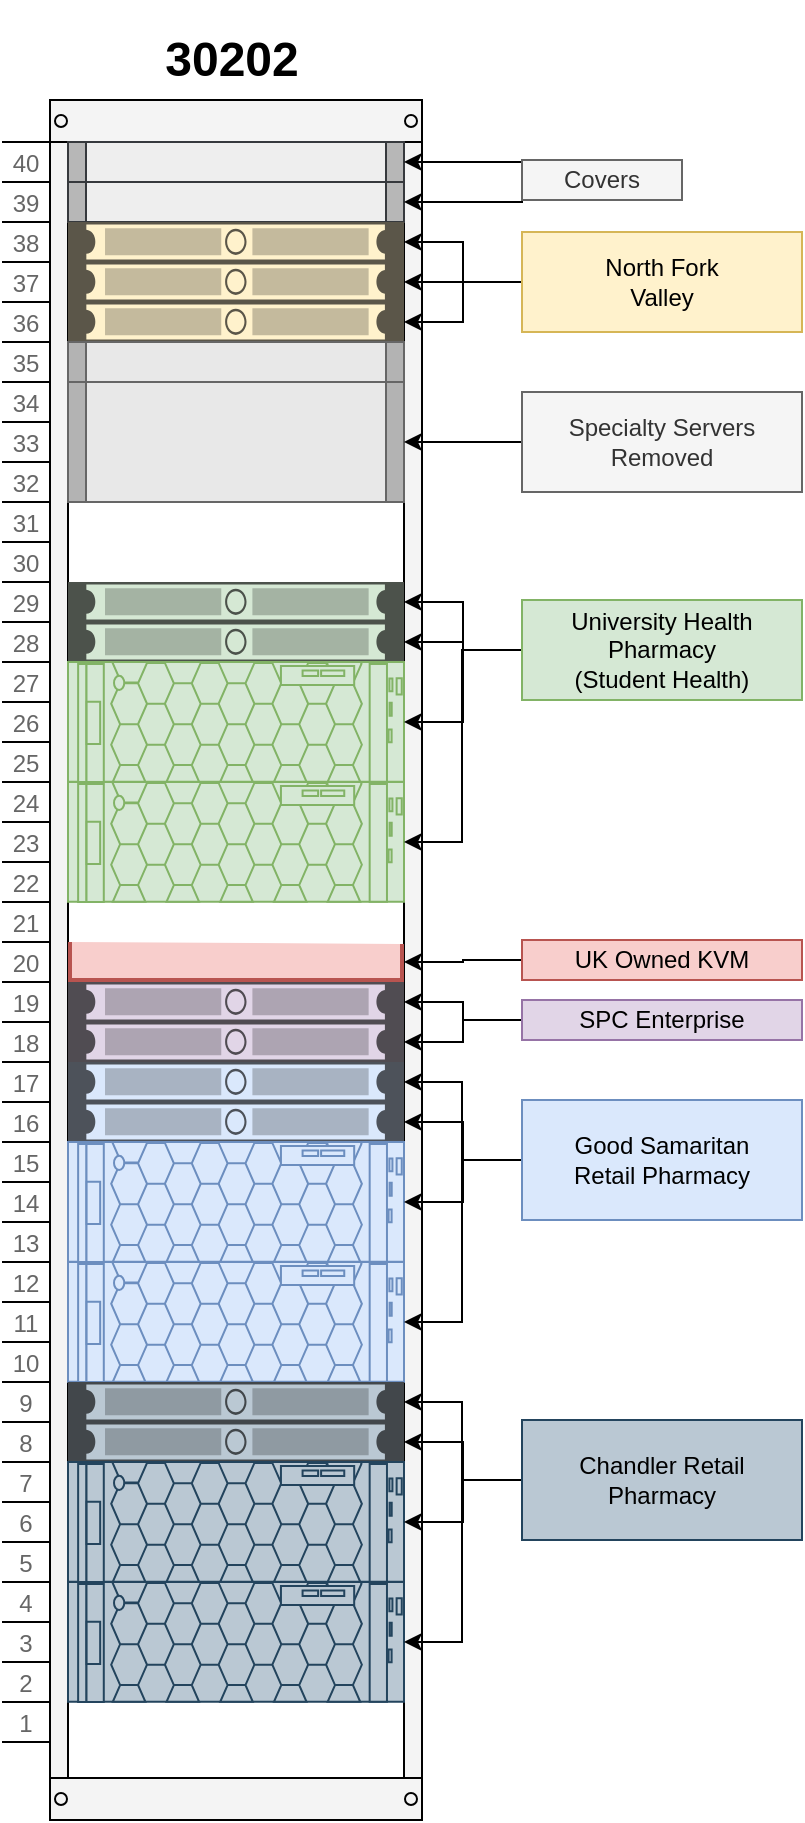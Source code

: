 <mxfile version="14.5.0" type="github" pages="3">
  <diagram id="QcT4WYxxXB78vr11Nmpd" name="Page-1">
    <mxGraphModel dx="460" dy="695" grid="1" gridSize="10" guides="1" tooltips="1" connect="1" arrows="1" fold="1" page="1" pageScale="1" pageWidth="850" pageHeight="1100" math="0" shadow="0">
      <root>
        <mxCell id="0" />
        <mxCell id="1" parent="0" />
        <mxCell id="riQT43mBiRyMyCIj4UrK-2" value="" style="html=1;verticalLabelPosition=bottom;labelBackgroundColor=#ffffff;verticalAlign=top;outlineConnect=0;shadow=0;dashed=0;shape=mxgraph.rackGeneral.container;fillColor2=#f4f4f4;container=1;collapsible=0;childLayout=rack;allowGaps=1;marginLeft=33;marginRight=9;marginTop=21;marginBottom=22;textColor=#666666;numDisp=ascend;" parent="1" vertex="1">
          <mxGeometry x="320" y="90" width="210" height="860" as="geometry" />
        </mxCell>
        <mxCell id="riQT43mBiRyMyCIj4UrK-3" value="" style="html=1;labelPosition=right;align=left;spacingLeft=15;shadow=0;dashed=0;outlineConnect=0;shape=mxgraph.rackGeneral.plate;fillColor=#eeeeee;strokeColor=#36393d;" parent="riQT43mBiRyMyCIj4UrK-2" vertex="1">
          <mxGeometry x="33" y="41" width="168" height="20" as="geometry" />
        </mxCell>
        <mxCell id="riQT43mBiRyMyCIj4UrK-27" value="" style="html=1;labelPosition=right;align=left;spacingLeft=15;shadow=0;dashed=0;outlineConnect=0;shape=mxgraph.rackGeneral.plate;fillColor=#eeeeee;strokeColor=#36393d;" parent="riQT43mBiRyMyCIj4UrK-2" vertex="1">
          <mxGeometry x="33" y="21" width="168" height="20" as="geometry" />
        </mxCell>
        <mxCell id="riQT43mBiRyMyCIj4UrK-4" value="" style="strokeColor=#d6b656;html=1;labelPosition=right;align=left;spacingLeft=15;shadow=0;dashed=0;outlineConnect=0;shape=mxgraph.rack.general.1u_rack_server;fillColor=#fff2cc;" parent="riQT43mBiRyMyCIj4UrK-2" vertex="1">
          <mxGeometry x="33" y="61" width="168" height="20" as="geometry" />
        </mxCell>
        <mxCell id="riQT43mBiRyMyCIj4UrK-5" value="" style="strokeColor=#d6b656;html=1;labelPosition=right;align=left;spacingLeft=15;shadow=0;dashed=0;outlineConnect=0;shape=mxgraph.rack.general.1u_rack_server;fillColor=#fff2cc;" parent="riQT43mBiRyMyCIj4UrK-2" vertex="1">
          <mxGeometry x="33" y="81" width="168" height="20" as="geometry" />
        </mxCell>
        <mxCell id="riQT43mBiRyMyCIj4UrK-6" value="" style="strokeColor=#d6b656;html=1;labelPosition=right;align=left;spacingLeft=15;shadow=0;dashed=0;outlineConnect=0;shape=mxgraph.rack.general.1u_rack_server;fillColor=#fff2cc;" parent="riQT43mBiRyMyCIj4UrK-2" vertex="1">
          <mxGeometry x="33" y="101" width="168" height="20" as="geometry" />
        </mxCell>
        <mxCell id="riQT43mBiRyMyCIj4UrK-7" value="" style="strokeColor=#666666;html=1;labelPosition=right;align=left;spacingLeft=15;shadow=0;dashed=0;outlineConnect=0;shape=mxgraph.rackGeneral.plate;fillColor=#e8e8e8;" parent="riQT43mBiRyMyCIj4UrK-2" vertex="1">
          <mxGeometry x="33" y="121" width="168" height="20" as="geometry" />
        </mxCell>
        <mxCell id="riQT43mBiRyMyCIj4UrK-8" value="" style="strokeColor=#666666;html=1;labelPosition=right;align=left;spacingLeft=15;shadow=0;dashed=0;outlineConnect=0;shape=mxgraph.rackGeneral.plate;fillColor=#e8e8e8;" parent="riQT43mBiRyMyCIj4UrK-2" vertex="1">
          <mxGeometry x="33" y="141" width="168" height="60" as="geometry" />
        </mxCell>
        <mxCell id="riQT43mBiRyMyCIj4UrK-10" value="" style="strokeColor=#82b366;html=1;labelPosition=right;align=left;spacingLeft=15;shadow=0;dashed=0;outlineConnect=0;shape=mxgraph.rack.general.1u_rack_server;fillColor=#d5e8d4;" parent="riQT43mBiRyMyCIj4UrK-2" vertex="1">
          <mxGeometry x="33" y="241" width="168" height="20" as="geometry" />
        </mxCell>
        <mxCell id="riQT43mBiRyMyCIj4UrK-9" value="" style="strokeColor=#82b366;html=1;labelPosition=right;align=left;spacingLeft=15;shadow=0;dashed=0;outlineConnect=0;shape=mxgraph.rack.general.1u_rack_server;fillColor=#d5e8d4;" parent="riQT43mBiRyMyCIj4UrK-2" vertex="1">
          <mxGeometry x="33" y="261" width="168" height="20" as="geometry" />
        </mxCell>
        <mxCell id="riQT43mBiRyMyCIj4UrK-15" value="" style="strokeColor=#82b366;html=1;labelPosition=right;align=left;spacingLeft=15;shadow=0;dashed=0;outlineConnect=0;shape=mxgraph.rack.dell.poweredge_r940;fillColor=#d5e8d4;" parent="riQT43mBiRyMyCIj4UrK-2" vertex="1">
          <mxGeometry x="33" y="281" width="168" height="60" as="geometry" />
        </mxCell>
        <mxCell id="riQT43mBiRyMyCIj4UrK-16" value="" style="strokeColor=#82b366;html=1;labelPosition=right;align=left;spacingLeft=15;shadow=0;dashed=0;outlineConnect=0;shape=mxgraph.rack.dell.poweredge_r940;fillColor=#d5e8d4;" parent="riQT43mBiRyMyCIj4UrK-2" vertex="1">
          <mxGeometry x="33" y="341" width="168" height="60" as="geometry" />
        </mxCell>
        <mxCell id="riQT43mBiRyMyCIj4UrK-13" value="" style="strokeColor=#b85450;html=1;labelPosition=right;align=left;spacingLeft=15;shadow=0;dashed=0;outlineConnect=0;shape=mxgraph.rackGeneral.shelf;container=1;collapsible=0;fillColor=#f8cecc;" parent="riQT43mBiRyMyCIj4UrK-2" vertex="1">
          <mxGeometry x="33" y="421" width="168" height="20" as="geometry" />
        </mxCell>
        <mxCell id="riQT43mBiRyMyCIj4UrK-19" value="" style="strokeColor=#9673a6;html=1;labelPosition=right;align=left;spacingLeft=15;shadow=0;dashed=0;outlineConnect=0;shape=mxgraph.rack.general.1u_rack_server;fillColor=#e1d5e7;" parent="riQT43mBiRyMyCIj4UrK-2" vertex="1">
          <mxGeometry x="33" y="441" width="168" height="20" as="geometry" />
        </mxCell>
        <mxCell id="riQT43mBiRyMyCIj4UrK-17" value="" style="strokeColor=#9673a6;html=1;labelPosition=right;align=left;spacingLeft=15;shadow=0;dashed=0;outlineConnect=0;shape=mxgraph.rack.general.1u_rack_server;fillColor=#e1d5e7;" parent="riQT43mBiRyMyCIj4UrK-2" vertex="1">
          <mxGeometry x="33" y="461" width="168" height="20" as="geometry" />
        </mxCell>
        <mxCell id="riQT43mBiRyMyCIj4UrK-18" value="" style="strokeColor=#6c8ebf;html=1;labelPosition=right;align=left;spacingLeft=15;shadow=0;dashed=0;outlineConnect=0;shape=mxgraph.rack.general.1u_rack_server;fillColor=#dae8fc;" parent="riQT43mBiRyMyCIj4UrK-2" vertex="1">
          <mxGeometry x="33" y="481" width="168" height="20" as="geometry" />
        </mxCell>
        <mxCell id="riQT43mBiRyMyCIj4UrK-20" value="" style="strokeColor=#6c8ebf;html=1;labelPosition=right;align=left;spacingLeft=15;shadow=0;dashed=0;outlineConnect=0;shape=mxgraph.rack.general.1u_rack_server;fillColor=#dae8fc;" parent="riQT43mBiRyMyCIj4UrK-2" vertex="1">
          <mxGeometry x="33" y="501" width="168" height="20" as="geometry" />
        </mxCell>
        <mxCell id="riQT43mBiRyMyCIj4UrK-22" value="" style="strokeColor=#6c8ebf;html=1;labelPosition=right;align=left;spacingLeft=15;shadow=0;dashed=0;outlineConnect=0;shape=mxgraph.rack.dell.poweredge_r940;fillColor=#dae8fc;" parent="riQT43mBiRyMyCIj4UrK-2" vertex="1">
          <mxGeometry x="33" y="521" width="168" height="60" as="geometry" />
        </mxCell>
        <mxCell id="riQT43mBiRyMyCIj4UrK-21" value="" style="strokeColor=#6c8ebf;html=1;labelPosition=right;align=left;spacingLeft=15;shadow=0;dashed=0;outlineConnect=0;shape=mxgraph.rack.dell.poweredge_r940;fillColor=#dae8fc;" parent="riQT43mBiRyMyCIj4UrK-2" vertex="1">
          <mxGeometry x="33" y="581" width="168" height="60" as="geometry" />
        </mxCell>
        <mxCell id="riQT43mBiRyMyCIj4UrK-23" value="" style="strokeColor=#23445d;html=1;labelPosition=right;align=left;spacingLeft=15;shadow=0;dashed=0;outlineConnect=0;shape=mxgraph.rack.general.1u_rack_server;fillColor=#bac8d3;" parent="riQT43mBiRyMyCIj4UrK-2" vertex="1">
          <mxGeometry x="33" y="641" width="168" height="20" as="geometry" />
        </mxCell>
        <mxCell id="riQT43mBiRyMyCIj4UrK-24" value="" style="strokeColor=#23445d;html=1;labelPosition=right;align=left;spacingLeft=15;shadow=0;dashed=0;outlineConnect=0;shape=mxgraph.rack.general.1u_rack_server;fillColor=#bac8d3;" parent="riQT43mBiRyMyCIj4UrK-2" vertex="1">
          <mxGeometry x="33" y="661" width="168" height="20" as="geometry" />
        </mxCell>
        <mxCell id="riQT43mBiRyMyCIj4UrK-25" value="" style="strokeColor=#23445d;html=1;labelPosition=right;align=left;spacingLeft=15;shadow=0;dashed=0;outlineConnect=0;shape=mxgraph.rack.dell.poweredge_r940;fillColor=#bac8d3;" parent="riQT43mBiRyMyCIj4UrK-2" vertex="1">
          <mxGeometry x="33" y="681" width="168" height="60" as="geometry" />
        </mxCell>
        <mxCell id="riQT43mBiRyMyCIj4UrK-26" value="" style="strokeColor=#23445d;html=1;labelPosition=right;align=left;spacingLeft=15;shadow=0;dashed=0;outlineConnect=0;shape=mxgraph.rack.dell.poweredge_r940;fillColor=#bac8d3;" parent="riQT43mBiRyMyCIj4UrK-2" vertex="1">
          <mxGeometry x="33" y="741" width="168" height="60" as="geometry" />
        </mxCell>
        <mxCell id="riQT43mBiRyMyCIj4UrK-28" value="&lt;h1&gt;30202&lt;/h1&gt;&lt;p&gt;&lt;br&gt;&lt;/p&gt;" style="text;html=1;strokeColor=none;fillColor=none;spacing=5;spacingTop=-20;whiteSpace=wrap;overflow=hidden;rounded=0;align=center;" parent="1" vertex="1">
          <mxGeometry x="340" y="50" width="190" height="40" as="geometry" />
        </mxCell>
        <mxCell id="riQT43mBiRyMyCIj4UrK-33" style="edgeStyle=orthogonalEdgeStyle;rounded=0;orthogonalLoop=1;jettySize=auto;html=1;exitX=0;exitY=1;exitDx=0;exitDy=0;" parent="1" source="riQT43mBiRyMyCIj4UrK-29" target="riQT43mBiRyMyCIj4UrK-3" edge="1">
          <mxGeometry relative="1" as="geometry">
            <Array as="points">
              <mxPoint x="580" y="141" />
            </Array>
          </mxGeometry>
        </mxCell>
        <mxCell id="riQT43mBiRyMyCIj4UrK-35" style="edgeStyle=orthogonalEdgeStyle;rounded=0;orthogonalLoop=1;jettySize=auto;html=1;exitX=0;exitY=0;exitDx=0;exitDy=0;" parent="1" source="riQT43mBiRyMyCIj4UrK-29" target="riQT43mBiRyMyCIj4UrK-27" edge="1">
          <mxGeometry relative="1" as="geometry">
            <Array as="points">
              <mxPoint x="580" y="121" />
            </Array>
          </mxGeometry>
        </mxCell>
        <mxCell id="riQT43mBiRyMyCIj4UrK-29" value="Covers&lt;br&gt;" style="text;html=1;strokeColor=#666666;fillColor=#f5f5f5;align=center;verticalAlign=middle;whiteSpace=wrap;rounded=0;fontColor=#333333;" parent="1" vertex="1">
          <mxGeometry x="580" y="120" width="80" height="20" as="geometry" />
        </mxCell>
        <mxCell id="riQT43mBiRyMyCIj4UrK-34" style="edgeStyle=orthogonalEdgeStyle;rounded=0;orthogonalLoop=1;jettySize=auto;html=1;" parent="1" source="riQT43mBiRyMyCIj4UrK-30" target="riQT43mBiRyMyCIj4UrK-5" edge="1">
          <mxGeometry relative="1" as="geometry" />
        </mxCell>
        <mxCell id="riQT43mBiRyMyCIj4UrK-48" style="edgeStyle=orthogonalEdgeStyle;rounded=0;orthogonalLoop=1;jettySize=auto;html=1;" parent="1" source="riQT43mBiRyMyCIj4UrK-30" target="riQT43mBiRyMyCIj4UrK-4" edge="1">
          <mxGeometry relative="1" as="geometry" />
        </mxCell>
        <mxCell id="riQT43mBiRyMyCIj4UrK-49" style="edgeStyle=orthogonalEdgeStyle;rounded=0;orthogonalLoop=1;jettySize=auto;html=1;" parent="1" source="riQT43mBiRyMyCIj4UrK-30" target="riQT43mBiRyMyCIj4UrK-6" edge="1">
          <mxGeometry relative="1" as="geometry" />
        </mxCell>
        <mxCell id="riQT43mBiRyMyCIj4UrK-30" value="North Fork&lt;br&gt;Valley" style="text;html=1;strokeColor=#d6b656;fillColor=#fff2cc;align=center;verticalAlign=middle;whiteSpace=wrap;rounded=0;" parent="1" vertex="1">
          <mxGeometry x="580" y="156" width="140" height="50" as="geometry" />
        </mxCell>
        <mxCell id="riQT43mBiRyMyCIj4UrK-50" style="edgeStyle=orthogonalEdgeStyle;rounded=0;orthogonalLoop=1;jettySize=auto;html=1;" parent="1" source="riQT43mBiRyMyCIj4UrK-39" target="riQT43mBiRyMyCIj4UrK-8" edge="1">
          <mxGeometry relative="1" as="geometry" />
        </mxCell>
        <mxCell id="riQT43mBiRyMyCIj4UrK-39" value="Specialty Servers&lt;br&gt;Removed" style="text;html=1;strokeColor=#666666;fillColor=#f5f5f5;align=center;verticalAlign=middle;whiteSpace=wrap;rounded=0;fontColor=#333333;" parent="1" vertex="1">
          <mxGeometry x="580" y="236" width="140" height="50" as="geometry" />
        </mxCell>
        <mxCell id="riQT43mBiRyMyCIj4UrK-51" style="edgeStyle=orthogonalEdgeStyle;rounded=0;orthogonalLoop=1;jettySize=auto;html=1;" parent="1" source="riQT43mBiRyMyCIj4UrK-40" target="riQT43mBiRyMyCIj4UrK-9" edge="1">
          <mxGeometry relative="1" as="geometry" />
        </mxCell>
        <mxCell id="riQT43mBiRyMyCIj4UrK-52" style="edgeStyle=orthogonalEdgeStyle;rounded=0;orthogonalLoop=1;jettySize=auto;html=1;" parent="1" source="riQT43mBiRyMyCIj4UrK-40" target="riQT43mBiRyMyCIj4UrK-10" edge="1">
          <mxGeometry relative="1" as="geometry" />
        </mxCell>
        <mxCell id="riQT43mBiRyMyCIj4UrK-53" style="edgeStyle=orthogonalEdgeStyle;rounded=0;orthogonalLoop=1;jettySize=auto;html=1;" parent="1" source="riQT43mBiRyMyCIj4UrK-40" target="riQT43mBiRyMyCIj4UrK-15" edge="1">
          <mxGeometry relative="1" as="geometry" />
        </mxCell>
        <mxCell id="riQT43mBiRyMyCIj4UrK-55" style="edgeStyle=orthogonalEdgeStyle;rounded=0;orthogonalLoop=1;jettySize=auto;html=1;" parent="1" source="riQT43mBiRyMyCIj4UrK-40" target="riQT43mBiRyMyCIj4UrK-16" edge="1">
          <mxGeometry relative="1" as="geometry">
            <Array as="points">
              <mxPoint x="550" y="365" />
              <mxPoint x="550" y="461" />
            </Array>
          </mxGeometry>
        </mxCell>
        <mxCell id="riQT43mBiRyMyCIj4UrK-40" value="University Health &lt;br&gt;Pharmacy&lt;br&gt;(Student Health)" style="text;html=1;strokeColor=#82b366;fillColor=#d5e8d4;align=center;verticalAlign=middle;whiteSpace=wrap;rounded=0;" parent="1" vertex="1">
          <mxGeometry x="580" y="340" width="140" height="50" as="geometry" />
        </mxCell>
        <mxCell id="riQT43mBiRyMyCIj4UrK-45" style="edgeStyle=orthogonalEdgeStyle;rounded=0;orthogonalLoop=1;jettySize=auto;html=1;" parent="1" source="riQT43mBiRyMyCIj4UrK-41" target="riQT43mBiRyMyCIj4UrK-13" edge="1">
          <mxGeometry relative="1" as="geometry" />
        </mxCell>
        <mxCell id="riQT43mBiRyMyCIj4UrK-41" value="UK Owned KVM" style="text;html=1;strokeColor=#b85450;fillColor=#f8cecc;align=center;verticalAlign=middle;whiteSpace=wrap;rounded=0;" parent="1" vertex="1">
          <mxGeometry x="580" y="510" width="140" height="20" as="geometry" />
        </mxCell>
        <mxCell id="riQT43mBiRyMyCIj4UrK-46" style="edgeStyle=orthogonalEdgeStyle;rounded=0;orthogonalLoop=1;jettySize=auto;html=1;" parent="1" source="riQT43mBiRyMyCIj4UrK-42" target="riQT43mBiRyMyCIj4UrK-19" edge="1">
          <mxGeometry relative="1" as="geometry" />
        </mxCell>
        <mxCell id="riQT43mBiRyMyCIj4UrK-47" style="edgeStyle=orthogonalEdgeStyle;rounded=0;orthogonalLoop=1;jettySize=auto;html=1;" parent="1" source="riQT43mBiRyMyCIj4UrK-42" target="riQT43mBiRyMyCIj4UrK-17" edge="1">
          <mxGeometry relative="1" as="geometry" />
        </mxCell>
        <mxCell id="riQT43mBiRyMyCIj4UrK-42" value="SPC Enterprise" style="text;html=1;strokeColor=#9673a6;fillColor=#e1d5e7;align=center;verticalAlign=middle;whiteSpace=wrap;rounded=0;" parent="1" vertex="1">
          <mxGeometry x="580" y="540" width="140" height="20" as="geometry" />
        </mxCell>
        <mxCell id="riQT43mBiRyMyCIj4UrK-56" style="edgeStyle=orthogonalEdgeStyle;rounded=0;orthogonalLoop=1;jettySize=auto;html=1;" parent="1" source="riQT43mBiRyMyCIj4UrK-43" target="riQT43mBiRyMyCIj4UrK-22" edge="1">
          <mxGeometry relative="1" as="geometry" />
        </mxCell>
        <mxCell id="riQT43mBiRyMyCIj4UrK-57" style="edgeStyle=orthogonalEdgeStyle;rounded=0;orthogonalLoop=1;jettySize=auto;html=1;" parent="1" source="riQT43mBiRyMyCIj4UrK-43" target="riQT43mBiRyMyCIj4UrK-20" edge="1">
          <mxGeometry relative="1" as="geometry" />
        </mxCell>
        <mxCell id="riQT43mBiRyMyCIj4UrK-58" style="edgeStyle=orthogonalEdgeStyle;rounded=0;orthogonalLoop=1;jettySize=auto;html=1;" parent="1" source="riQT43mBiRyMyCIj4UrK-43" target="riQT43mBiRyMyCIj4UrK-18" edge="1">
          <mxGeometry relative="1" as="geometry">
            <Array as="points">
              <mxPoint x="550" y="620" />
              <mxPoint x="550" y="581" />
            </Array>
          </mxGeometry>
        </mxCell>
        <mxCell id="riQT43mBiRyMyCIj4UrK-61" style="edgeStyle=orthogonalEdgeStyle;rounded=0;orthogonalLoop=1;jettySize=auto;html=1;" parent="1" source="riQT43mBiRyMyCIj4UrK-43" target="riQT43mBiRyMyCIj4UrK-21" edge="1">
          <mxGeometry relative="1" as="geometry">
            <Array as="points">
              <mxPoint x="550" y="620" />
              <mxPoint x="550" y="701" />
            </Array>
          </mxGeometry>
        </mxCell>
        <mxCell id="riQT43mBiRyMyCIj4UrK-43" value="Good Samaritan&lt;br&gt;Retail Pharmacy" style="text;html=1;strokeColor=#6c8ebf;fillColor=#dae8fc;align=center;verticalAlign=middle;whiteSpace=wrap;rounded=0;" parent="1" vertex="1">
          <mxGeometry x="580" y="590" width="140" height="60" as="geometry" />
        </mxCell>
        <mxCell id="riQT43mBiRyMyCIj4UrK-62" style="edgeStyle=orthogonalEdgeStyle;rounded=0;orthogonalLoop=1;jettySize=auto;html=1;" parent="1" source="riQT43mBiRyMyCIj4UrK-44" target="riQT43mBiRyMyCIj4UrK-25" edge="1">
          <mxGeometry relative="1" as="geometry" />
        </mxCell>
        <mxCell id="riQT43mBiRyMyCIj4UrK-63" style="edgeStyle=orthogonalEdgeStyle;rounded=0;orthogonalLoop=1;jettySize=auto;html=1;" parent="1" source="riQT43mBiRyMyCIj4UrK-44" target="riQT43mBiRyMyCIj4UrK-24" edge="1">
          <mxGeometry relative="1" as="geometry" />
        </mxCell>
        <mxCell id="riQT43mBiRyMyCIj4UrK-64" style="edgeStyle=orthogonalEdgeStyle;rounded=0;orthogonalLoop=1;jettySize=auto;html=1;" parent="1" source="riQT43mBiRyMyCIj4UrK-44" target="riQT43mBiRyMyCIj4UrK-23" edge="1">
          <mxGeometry relative="1" as="geometry">
            <Array as="points">
              <mxPoint x="550" y="780" />
              <mxPoint x="550" y="741" />
            </Array>
          </mxGeometry>
        </mxCell>
        <mxCell id="riQT43mBiRyMyCIj4UrK-66" style="edgeStyle=orthogonalEdgeStyle;rounded=0;orthogonalLoop=1;jettySize=auto;html=1;" parent="1" source="riQT43mBiRyMyCIj4UrK-44" target="riQT43mBiRyMyCIj4UrK-26" edge="1">
          <mxGeometry relative="1" as="geometry">
            <Array as="points">
              <mxPoint x="550" y="780" />
              <mxPoint x="550" y="861" />
            </Array>
          </mxGeometry>
        </mxCell>
        <mxCell id="riQT43mBiRyMyCIj4UrK-44" value="Chandler Retail Pharmacy" style="text;html=1;strokeColor=#23445d;fillColor=#bac8d3;align=center;verticalAlign=middle;whiteSpace=wrap;rounded=0;" parent="1" vertex="1">
          <mxGeometry x="580" y="750" width="140" height="60" as="geometry" />
        </mxCell>
      </root>
    </mxGraphModel>
  </diagram>
  <diagram id="xYkLo5KB-uvO5oBvIuHY" name="Page-2">
    <mxGraphModel dx="460" dy="695" grid="1" gridSize="10" guides="1" tooltips="1" connect="1" arrows="1" fold="1" page="1" pageScale="1" pageWidth="850" pageHeight="1100" math="0" shadow="0">
      <root>
        <mxCell id="zFgZ9hsOf5gYY-8B4Prh-0" />
        <mxCell id="zFgZ9hsOf5gYY-8B4Prh-1" parent="zFgZ9hsOf5gYY-8B4Prh-0" />
        <mxCell id="zFgZ9hsOf5gYY-8B4Prh-2" value="" style="strokeColor=#666666;html=1;verticalLabelPosition=bottom;labelBackgroundColor=#ffffff;verticalAlign=top;outlineConnect=0;shadow=0;dashed=0;shape=mxgraph.rackGeneral.container;fillColor2=#f4f4f4;container=1;collapsible=0;childLayout=rack;allowGaps=1;marginLeft=33;marginRight=9;marginTop=21;marginBottom=22;textColor=#666666;numDisp=ascend;" parent="zFgZ9hsOf5gYY-8B4Prh-1" vertex="1">
          <mxGeometry x="320" y="100" width="210" height="670" as="geometry" />
        </mxCell>
        <mxCell id="zFgZ9hsOf5gYY-8B4Prh-22" value="" style="strokeColor=#666666;html=1;labelPosition=right;align=left;spacingLeft=15;shadow=0;dashed=0;outlineConnect=0;shape=mxgraph.rackGeneral.plate;fillColor=#e8e8e8;" parent="zFgZ9hsOf5gYY-8B4Prh-2" vertex="1">
          <mxGeometry x="33" y="21" width="168" height="60" as="geometry" />
        </mxCell>
        <mxCell id="zFgZ9hsOf5gYY-8B4Prh-21" value="" style="strokeColor=#666666;html=1;labelPosition=right;align=left;spacingLeft=15;shadow=0;dashed=0;outlineConnect=0;shape=mxgraph.rackGeneral.plate;fillColor=#e8e8e8;" parent="zFgZ9hsOf5gYY-8B4Prh-2" vertex="1">
          <mxGeometry x="33" y="81" width="168" height="20" as="geometry" />
        </mxCell>
        <mxCell id="zFgZ9hsOf5gYY-8B4Prh-23" value="" style="strokeColor=#666666;html=1;labelPosition=right;align=left;spacingLeft=15;shadow=0;dashed=0;outlineConnect=0;shape=mxgraph.rackGeneral.plate;fillColor=#e8e8e8;" parent="zFgZ9hsOf5gYY-8B4Prh-2" vertex="1">
          <mxGeometry x="33" y="101" width="168" height="20" as="geometry" />
        </mxCell>
        <mxCell id="zFgZ9hsOf5gYY-8B4Prh-20" value="" style="strokeColor=#6c8ebf;html=1;labelPosition=right;align=left;spacingLeft=15;shadow=0;dashed=0;outlineConnect=0;shape=mxgraph.rack.general.1u_rack_server;fillColor=#dae8fc;" parent="zFgZ9hsOf5gYY-8B4Prh-2" vertex="1">
          <mxGeometry x="33" y="141" width="168" height="20" as="geometry" />
        </mxCell>
        <mxCell id="zFgZ9hsOf5gYY-8B4Prh-19" value="" style="strokeColor=#6c8ebf;html=1;labelPosition=right;align=left;spacingLeft=15;shadow=0;dashed=0;outlineConnect=0;shape=mxgraph.rack.general.1u_rack_server;fillColor=#dae8fc;" parent="zFgZ9hsOf5gYY-8B4Prh-2" vertex="1">
          <mxGeometry x="33" y="161" width="168" height="20" as="geometry" />
        </mxCell>
        <mxCell id="zFgZ9hsOf5gYY-8B4Prh-18" value="" style="strokeColor=#6c8ebf;html=1;labelPosition=right;align=left;spacingLeft=15;shadow=0;dashed=0;outlineConnect=0;shape=mxgraph.rack.general.1u_rack_server;fillColor=#dae8fc;" parent="zFgZ9hsOf5gYY-8B4Prh-2" vertex="1">
          <mxGeometry x="33" y="181" width="168" height="20" as="geometry" />
        </mxCell>
        <mxCell id="zFgZ9hsOf5gYY-8B4Prh-17" value="" style="strokeColor=#666666;html=1;labelPosition=right;align=left;spacingLeft=15;shadow=0;dashed=0;outlineConnect=0;shape=mxgraph.rackGeneral.plate;fillColor=#e8e8e8;" parent="zFgZ9hsOf5gYY-8B4Prh-2" vertex="1">
          <mxGeometry x="33" y="201" width="168" height="20" as="geometry" />
        </mxCell>
        <mxCell id="zFgZ9hsOf5gYY-8B4Prh-16" value="" style="strokeColor=#b85450;html=1;labelPosition=right;align=left;spacingLeft=15;shadow=0;dashed=0;outlineConnect=0;shape=mxgraph.rackGeneral.shelf;container=1;collapsible=0;fillColor=#f8cecc;" parent="zFgZ9hsOf5gYY-8B4Prh-2" vertex="1">
          <mxGeometry x="33" y="221" width="168" height="20" as="geometry" />
        </mxCell>
        <mxCell id="zFgZ9hsOf5gYY-8B4Prh-14" value="" style="strokeColor=#666666;html=1;labelPosition=right;align=left;spacingLeft=15;shadow=0;dashed=0;outlineConnect=0;shape=mxgraph.rack.dell.poweredge_c4140;" parent="zFgZ9hsOf5gYY-8B4Prh-2" vertex="1">
          <mxGeometry x="33" y="241" width="168" height="20" as="geometry" />
        </mxCell>
        <mxCell id="zFgZ9hsOf5gYY-8B4Prh-15" value="" style="strokeColor=#666666;html=1;labelPosition=right;align=left;spacingLeft=15;shadow=0;dashed=0;outlineConnect=0;shape=mxgraph.rack.dell.poweredge_c4140;" parent="zFgZ9hsOf5gYY-8B4Prh-2" vertex="1">
          <mxGeometry x="33" y="261" width="168" height="20" as="geometry" />
        </mxCell>
        <mxCell id="zFgZ9hsOf5gYY-8B4Prh-12" value="" style="strokeColor=#d6b656;html=1;labelPosition=right;align=left;spacingLeft=15;shadow=0;dashed=0;outlineConnect=0;shape=mxgraph.rack.general.1u_rack_server;fillColor=#fff2cc;" parent="zFgZ9hsOf5gYY-8B4Prh-2" vertex="1">
          <mxGeometry x="33" y="281" width="168" height="20" as="geometry" />
        </mxCell>
        <mxCell id="zFgZ9hsOf5gYY-8B4Prh-13" value="" style="strokeColor=#d6b656;html=1;labelPosition=right;align=left;spacingLeft=15;shadow=0;dashed=0;outlineConnect=0;shape=mxgraph.rack.general.1u_rack_server;fillColor=#fff2cc;" parent="zFgZ9hsOf5gYY-8B4Prh-2" vertex="1">
          <mxGeometry x="33" y="301" width="168" height="20" as="geometry" />
        </mxCell>
        <mxCell id="zFgZ9hsOf5gYY-8B4Prh-11" value="" style="strokeColor=#666666;html=1;labelPosition=right;align=left;spacingLeft=15;shadow=0;dashed=0;outlineConnect=0;shape=mxgraph.rack.dell.poweredge_c4140;" parent="zFgZ9hsOf5gYY-8B4Prh-2" vertex="1">
          <mxGeometry x="33" y="321" width="168" height="20" as="geometry" />
        </mxCell>
        <mxCell id="zFgZ9hsOf5gYY-8B4Prh-10" value="" style="strokeColor=#9673a6;html=1;labelPosition=right;align=left;spacingLeft=15;shadow=0;dashed=0;outlineConnect=0;shape=mxgraph.rack.general.1u_rack_server;fillColor=#e1d5e7;" parent="zFgZ9hsOf5gYY-8B4Prh-2" vertex="1">
          <mxGeometry x="33" y="341" width="168" height="20" as="geometry" />
        </mxCell>
        <mxCell id="zFgZ9hsOf5gYY-8B4Prh-9" value="" style="strokeColor=#9673a6;html=1;labelPosition=right;align=left;spacingLeft=15;shadow=0;dashed=0;outlineConnect=0;shape=mxgraph.rack.general.1u_rack_server;fillColor=#e1d5e7;" parent="zFgZ9hsOf5gYY-8B4Prh-2" vertex="1">
          <mxGeometry x="33" y="361" width="168" height="20" as="geometry" />
        </mxCell>
        <mxCell id="zFgZ9hsOf5gYY-8B4Prh-8" value="" style="strokeColor=#9673a6;html=1;labelPosition=right;align=left;spacingLeft=15;shadow=0;dashed=0;outlineConnect=0;shape=mxgraph.rack.general.1u_rack_server;fillColor=#e1d5e7;" parent="zFgZ9hsOf5gYY-8B4Prh-2" vertex="1">
          <mxGeometry x="33" y="381" width="168" height="20" as="geometry" />
        </mxCell>
        <mxCell id="zFgZ9hsOf5gYY-8B4Prh-3" value="" style="strokeColor=#9673a6;html=1;labelPosition=right;align=left;spacingLeft=15;shadow=0;dashed=0;outlineConnect=0;shape=mxgraph.rack.dell.poweredge_r940;fillColor=#e1d5e7;" parent="zFgZ9hsOf5gYY-8B4Prh-2" vertex="1">
          <mxGeometry x="33" y="401" width="168" height="60" as="geometry" />
        </mxCell>
        <mxCell id="zFgZ9hsOf5gYY-8B4Prh-6" value="" style="strokeColor=#d79b00;html=1;labelPosition=right;align=left;spacingLeft=15;shadow=0;dashed=0;outlineConnect=0;shape=mxgraph.rack.general.1u_rack_server;fillColor=#ffe6cc;" parent="zFgZ9hsOf5gYY-8B4Prh-2" vertex="1">
          <mxGeometry x="33" y="461" width="168" height="20" as="geometry" />
        </mxCell>
        <mxCell id="zFgZ9hsOf5gYY-8B4Prh-7" value="" style="strokeColor=#d79b00;html=1;labelPosition=right;align=left;spacingLeft=15;shadow=0;dashed=0;outlineConnect=0;shape=mxgraph.rack.general.1u_rack_server;fillColor=#ffe6cc;" parent="zFgZ9hsOf5gYY-8B4Prh-2" vertex="1">
          <mxGeometry x="33" y="481" width="168" height="20" as="geometry" />
        </mxCell>
        <mxCell id="zFgZ9hsOf5gYY-8B4Prh-4" value="" style="strokeColor=#d79b00;html=1;labelPosition=right;align=left;spacingLeft=15;shadow=0;dashed=0;outlineConnect=0;shape=mxgraph.rack.dell.poweredge_r940;fillColor=#ffe6cc;" parent="zFgZ9hsOf5gYY-8B4Prh-2" vertex="1">
          <mxGeometry x="33" y="501" width="168" height="60" as="geometry" />
        </mxCell>
        <mxCell id="zFgZ9hsOf5gYY-8B4Prh-5" value="" style="strokeColor=#d79b00;html=1;labelPosition=right;align=left;spacingLeft=15;shadow=0;dashed=0;outlineConnect=0;shape=mxgraph.rack.dell.poweredge_r940;fillColor=#ffe6cc;" parent="zFgZ9hsOf5gYY-8B4Prh-2" vertex="1">
          <mxGeometry x="33" y="561" width="168" height="60" as="geometry" />
        </mxCell>
        <mxCell id="zFgZ9hsOf5gYY-8B4Prh-24" value="&lt;h1&gt;30203&lt;/h1&gt;" style="text;html=1;strokeColor=none;fillColor=none;spacing=5;spacingTop=-20;whiteSpace=wrap;overflow=hidden;rounded=0;align=center;" parent="zFgZ9hsOf5gYY-8B4Prh-1" vertex="1">
          <mxGeometry x="340" y="60" width="190" height="40" as="geometry" />
        </mxCell>
        <mxCell id="rYf7LyDpBaEIBFHa_25n-0" style="edgeStyle=orthogonalEdgeStyle;rounded=0;orthogonalLoop=1;jettySize=auto;html=1;" parent="zFgZ9hsOf5gYY-8B4Prh-1" source="zFgZ9hsOf5gYY-8B4Prh-25" target="zFgZ9hsOf5gYY-8B4Prh-19" edge="1">
          <mxGeometry relative="1" as="geometry" />
        </mxCell>
        <mxCell id="rYf7LyDpBaEIBFHa_25n-1" style="edgeStyle=orthogonalEdgeStyle;rounded=0;orthogonalLoop=1;jettySize=auto;html=1;" parent="zFgZ9hsOf5gYY-8B4Prh-1" source="zFgZ9hsOf5gYY-8B4Prh-25" target="zFgZ9hsOf5gYY-8B4Prh-20" edge="1">
          <mxGeometry relative="1" as="geometry" />
        </mxCell>
        <mxCell id="rYf7LyDpBaEIBFHa_25n-2" style="edgeStyle=orthogonalEdgeStyle;rounded=0;orthogonalLoop=1;jettySize=auto;html=1;" parent="zFgZ9hsOf5gYY-8B4Prh-1" source="zFgZ9hsOf5gYY-8B4Prh-25" target="zFgZ9hsOf5gYY-8B4Prh-18" edge="1">
          <mxGeometry relative="1" as="geometry">
            <Array as="points">
              <mxPoint x="550" y="270" />
              <mxPoint x="550" y="291" />
            </Array>
          </mxGeometry>
        </mxCell>
        <mxCell id="zFgZ9hsOf5gYY-8B4Prh-25" value="June Buchanan Med Center" style="text;html=1;strokeColor=#6c8ebf;fillColor=#dae8fc;align=center;verticalAlign=middle;whiteSpace=wrap;rounded=0;" parent="zFgZ9hsOf5gYY-8B4Prh-1" vertex="1">
          <mxGeometry x="580" y="240" width="140" height="60" as="geometry" />
        </mxCell>
        <mxCell id="rYf7LyDpBaEIBFHa_25n-3" style="edgeStyle=orthogonalEdgeStyle;rounded=0;orthogonalLoop=1;jettySize=auto;html=1;" parent="zFgZ9hsOf5gYY-8B4Prh-1" source="zFgZ9hsOf5gYY-8B4Prh-26" target="zFgZ9hsOf5gYY-8B4Prh-16" edge="1">
          <mxGeometry relative="1" as="geometry" />
        </mxCell>
        <mxCell id="zFgZ9hsOf5gYY-8B4Prh-26" value="UK Owned KVM" style="text;html=1;strokeColor=#b85450;fillColor=#f8cecc;align=center;verticalAlign=middle;whiteSpace=wrap;rounded=0;" parent="zFgZ9hsOf5gYY-8B4Prh-1" vertex="1">
          <mxGeometry x="580" y="321" width="140" height="20" as="geometry" />
        </mxCell>
        <mxCell id="rYf7LyDpBaEIBFHa_25n-4" style="edgeStyle=orthogonalEdgeStyle;rounded=0;orthogonalLoop=1;jettySize=auto;html=1;" parent="zFgZ9hsOf5gYY-8B4Prh-1" source="zFgZ9hsOf5gYY-8B4Prh-27" target="zFgZ9hsOf5gYY-8B4Prh-12" edge="1">
          <mxGeometry relative="1" as="geometry" />
        </mxCell>
        <mxCell id="rYf7LyDpBaEIBFHa_25n-5" style="edgeStyle=orthogonalEdgeStyle;rounded=0;orthogonalLoop=1;jettySize=auto;html=1;" parent="zFgZ9hsOf5gYY-8B4Prh-1" source="zFgZ9hsOf5gYY-8B4Prh-27" target="zFgZ9hsOf5gYY-8B4Prh-13" edge="1">
          <mxGeometry relative="1" as="geometry" />
        </mxCell>
        <mxCell id="zFgZ9hsOf5gYY-8B4Prh-27" value="Test Servers" style="text;html=1;strokeColor=#d6b656;fillColor=#fff2cc;align=center;verticalAlign=middle;whiteSpace=wrap;rounded=0;" parent="zFgZ9hsOf5gYY-8B4Prh-1" vertex="1">
          <mxGeometry x="580" y="390" width="140" height="20" as="geometry" />
        </mxCell>
        <mxCell id="rYf7LyDpBaEIBFHa_25n-6" style="edgeStyle=orthogonalEdgeStyle;rounded=0;orthogonalLoop=1;jettySize=auto;html=1;" parent="zFgZ9hsOf5gYY-8B4Prh-1" source="zFgZ9hsOf5gYY-8B4Prh-28" target="zFgZ9hsOf5gYY-8B4Prh-8" edge="1">
          <mxGeometry relative="1" as="geometry" />
        </mxCell>
        <mxCell id="rYf7LyDpBaEIBFHa_25n-7" style="edgeStyle=orthogonalEdgeStyle;rounded=0;orthogonalLoop=1;jettySize=auto;html=1;" parent="zFgZ9hsOf5gYY-8B4Prh-1" source="zFgZ9hsOf5gYY-8B4Prh-28" target="zFgZ9hsOf5gYY-8B4Prh-9" edge="1">
          <mxGeometry relative="1" as="geometry" />
        </mxCell>
        <mxCell id="rYf7LyDpBaEIBFHa_25n-8" style="edgeStyle=orthogonalEdgeStyle;rounded=0;orthogonalLoop=1;jettySize=auto;html=1;" parent="zFgZ9hsOf5gYY-8B4Prh-1" source="zFgZ9hsOf5gYY-8B4Prh-28" target="zFgZ9hsOf5gYY-8B4Prh-10" edge="1">
          <mxGeometry relative="1" as="geometry">
            <Array as="points">
              <mxPoint x="561" y="480" />
              <mxPoint x="561" y="451" />
            </Array>
          </mxGeometry>
        </mxCell>
        <mxCell id="rYf7LyDpBaEIBFHa_25n-9" style="edgeStyle=orthogonalEdgeStyle;rounded=0;orthogonalLoop=1;jettySize=auto;html=1;" parent="zFgZ9hsOf5gYY-8B4Prh-1" source="zFgZ9hsOf5gYY-8B4Prh-28" target="zFgZ9hsOf5gYY-8B4Prh-3" edge="1">
          <mxGeometry relative="1" as="geometry">
            <Array as="points">
              <mxPoint x="560" y="480" />
              <mxPoint x="560" y="531" />
            </Array>
          </mxGeometry>
        </mxCell>
        <mxCell id="zFgZ9hsOf5gYY-8B4Prh-28" value="Turfland Clinic Pharmacy" style="text;html=1;strokeColor=#9673a6;fillColor=#e1d5e7;align=center;verticalAlign=middle;whiteSpace=wrap;rounded=0;" parent="zFgZ9hsOf5gYY-8B4Prh-1" vertex="1">
          <mxGeometry x="580" y="450" width="140" height="60" as="geometry" />
        </mxCell>
        <mxCell id="rYf7LyDpBaEIBFHa_25n-10" style="edgeStyle=orthogonalEdgeStyle;rounded=0;orthogonalLoop=1;jettySize=auto;html=1;" parent="zFgZ9hsOf5gYY-8B4Prh-1" source="zFgZ9hsOf5gYY-8B4Prh-29" target="zFgZ9hsOf5gYY-8B4Prh-4" edge="1">
          <mxGeometry relative="1" as="geometry" />
        </mxCell>
        <mxCell id="rYf7LyDpBaEIBFHa_25n-11" style="edgeStyle=orthogonalEdgeStyle;rounded=0;orthogonalLoop=1;jettySize=auto;html=1;" parent="zFgZ9hsOf5gYY-8B4Prh-1" source="zFgZ9hsOf5gYY-8B4Prh-29" target="zFgZ9hsOf5gYY-8B4Prh-7" edge="1">
          <mxGeometry relative="1" as="geometry" />
        </mxCell>
        <mxCell id="rYf7LyDpBaEIBFHa_25n-12" style="edgeStyle=orthogonalEdgeStyle;rounded=0;orthogonalLoop=1;jettySize=auto;html=1;" parent="zFgZ9hsOf5gYY-8B4Prh-1" source="zFgZ9hsOf5gYY-8B4Prh-29" target="zFgZ9hsOf5gYY-8B4Prh-5" edge="1">
          <mxGeometry relative="1" as="geometry">
            <Array as="points">
              <mxPoint x="560" y="610" />
              <mxPoint x="560" y="691" />
            </Array>
          </mxGeometry>
        </mxCell>
        <mxCell id="rYf7LyDpBaEIBFHa_25n-13" style="edgeStyle=orthogonalEdgeStyle;rounded=0;orthogonalLoop=1;jettySize=auto;html=1;" parent="zFgZ9hsOf5gYY-8B4Prh-1" source="zFgZ9hsOf5gYY-8B4Prh-29" target="zFgZ9hsOf5gYY-8B4Prh-6" edge="1">
          <mxGeometry relative="1" as="geometry">
            <Array as="points">
              <mxPoint x="560" y="610" />
              <mxPoint x="560" y="571" />
            </Array>
          </mxGeometry>
        </mxCell>
        <mxCell id="zFgZ9hsOf5gYY-8B4Prh-29" value="Kentucky Clinic Pharmacy" style="text;html=1;strokeColor=#d79b00;fillColor=#ffe6cc;align=center;verticalAlign=middle;whiteSpace=wrap;rounded=0;" parent="zFgZ9hsOf5gYY-8B4Prh-1" vertex="1">
          <mxGeometry x="580" y="580" width="140" height="60" as="geometry" />
        </mxCell>
        <mxCell id="rYf7LyDpBaEIBFHa_25n-15" style="edgeStyle=orthogonalEdgeStyle;rounded=0;orthogonalLoop=1;jettySize=auto;html=1;" parent="zFgZ9hsOf5gYY-8B4Prh-1" source="rYf7LyDpBaEIBFHa_25n-14" target="zFgZ9hsOf5gYY-8B4Prh-15" edge="1">
          <mxGeometry relative="1" as="geometry" />
        </mxCell>
        <mxCell id="rYf7LyDpBaEIBFHa_25n-16" style="edgeStyle=orthogonalEdgeStyle;rounded=0;orthogonalLoop=1;jettySize=auto;html=1;" parent="zFgZ9hsOf5gYY-8B4Prh-1" source="rYf7LyDpBaEIBFHa_25n-14" target="zFgZ9hsOf5gYY-8B4Prh-14" edge="1">
          <mxGeometry relative="1" as="geometry" />
        </mxCell>
        <mxCell id="rYf7LyDpBaEIBFHa_25n-14" value="&lt;span style=&quot;background-color: rgb(168 , 168 , 168)&quot;&gt;UK Prd Servers&lt;/span&gt;" style="text;html=1;strokeColor=none;fillColor=none;align=center;verticalAlign=middle;whiteSpace=wrap;rounded=0;" parent="zFgZ9hsOf5gYY-8B4Prh-1" vertex="1">
          <mxGeometry x="580" y="360" width="90" height="20" as="geometry" />
        </mxCell>
        <mxCell id="rYf7LyDpBaEIBFHa_25n-18" style="edgeStyle=orthogonalEdgeStyle;rounded=0;orthogonalLoop=1;jettySize=auto;html=1;" parent="zFgZ9hsOf5gYY-8B4Prh-1" source="rYf7LyDpBaEIBFHa_25n-17" target="zFgZ9hsOf5gYY-8B4Prh-11" edge="1">
          <mxGeometry relative="1" as="geometry" />
        </mxCell>
        <mxCell id="rYf7LyDpBaEIBFHa_25n-17" value="&lt;span style=&quot;background-color: rgb(166 , 166 , 166)&quot;&gt;UK Prd Server&lt;/span&gt;" style="text;html=1;strokeColor=none;fillColor=none;align=center;verticalAlign=middle;whiteSpace=wrap;rounded=0;" parent="zFgZ9hsOf5gYY-8B4Prh-1" vertex="1">
          <mxGeometry x="580" y="421" width="80" height="20" as="geometry" />
        </mxCell>
      </root>
    </mxGraphModel>
  </diagram>
  <diagram id="Dy6RVbHSKpE1cAdaL4Ac" name="Page-3">
    <mxGraphModel dx="460" dy="695" grid="1" gridSize="10" guides="1" tooltips="1" connect="1" arrows="1" fold="1" page="1" pageScale="1" pageWidth="850" pageHeight="1100" math="0" shadow="0">
      <root>
        <mxCell id="BOpnfCzleWNU9nd95-tT-0" />
        <mxCell id="BOpnfCzleWNU9nd95-tT-1" parent="BOpnfCzleWNU9nd95-tT-0" />
        <mxCell id="BOpnfCzleWNU9nd95-tT-2" value="" style="html=1;verticalLabelPosition=bottom;labelBackgroundColor=#ffffff;verticalAlign=top;outlineConnect=0;shadow=0;dashed=0;shape=mxgraph.rackGeneral.container;fillColor2=#f4f4f4;container=1;collapsible=0;childLayout=rack;allowGaps=1;marginLeft=33;marginRight=9;marginTop=21;marginBottom=22;textColor=#666666;numDisp=ascend;" vertex="1" parent="BOpnfCzleWNU9nd95-tT-1">
          <mxGeometry x="130" y="70" width="210" height="890" as="geometry" />
        </mxCell>
        <mxCell id="BOpnfCzleWNU9nd95-tT-6" value="" style="html=1;verticalLabelPosition=bottom;verticalAlign=top;outlineConnect=0;shadow=0;dashed=0;shape=mxgraph.rack.hpe_aruba.switches.j9775a_2530_48g_switch;" vertex="1" parent="BOpnfCzleWNU9nd95-tT-2">
          <mxGeometry x="33" y="21" width="168" height="20" as="geometry" />
        </mxCell>
        <mxCell id="BOpnfCzleWNU9nd95-tT-5" value="" style="html=1;verticalLabelPosition=bottom;verticalAlign=top;outlineConnect=0;shadow=0;dashed=0;shape=mxgraph.rack.hpe_aruba.switches.j9775a_2530_48g_switch;" vertex="1" parent="BOpnfCzleWNU9nd95-tT-2">
          <mxGeometry x="33" y="41" width="168" height="20" as="geometry" />
        </mxCell>
        <mxCell id="BOpnfCzleWNU9nd95-tT-12" value="" style="image;html=1;image=img/lib/clip_art/computers/Monitor_128x128.png" vertex="1" parent="BOpnfCzleWNU9nd95-tT-2">
          <mxGeometry x="33" y="61" width="168" height="80" as="geometry" />
        </mxCell>
        <mxCell id="BOpnfCzleWNU9nd95-tT-7" value="" style="strokeColor=#6c8ebf;html=1;labelPosition=right;align=left;spacingLeft=15;shadow=0;dashed=0;outlineConnect=0;shape=mxgraph.rack.dell.poweredge_c4140;direction=west;fillColor=#dae8fc;" vertex="1" parent="BOpnfCzleWNU9nd95-tT-2">
          <mxGeometry x="33" y="141" width="168" height="20" as="geometry" />
        </mxCell>
        <mxCell id="BOpnfCzleWNU9nd95-tT-9" value="" style="strokeColor=#6c8ebf;html=1;labelPosition=right;align=left;spacingLeft=15;shadow=0;dashed=0;outlineConnect=0;shape=mxgraph.rack.dell.poweredge_c4140;direction=west;fillColor=#dae8fc;" vertex="1" parent="BOpnfCzleWNU9nd95-tT-2">
          <mxGeometry x="33" y="161" width="168" height="20" as="geometry" />
        </mxCell>
        <mxCell id="BOpnfCzleWNU9nd95-tT-8" value="" style="strokeColor=#d6b656;html=1;labelPosition=right;align=left;spacingLeft=15;shadow=0;dashed=0;outlineConnect=0;shape=mxgraph.rack.dell.poweredge_c4140;direction=west;fillColor=#fff2cc;" vertex="1" parent="BOpnfCzleWNU9nd95-tT-2">
          <mxGeometry x="33" y="181" width="168" height="20" as="geometry" />
        </mxCell>
        <mxCell id="BOpnfCzleWNU9nd95-tT-13" value="" style="strokeColor=#b85450;html=1;labelPosition=right;align=left;spacingLeft=15;shadow=0;dashed=0;outlineConnect=0;shape=mxgraph.rack.dell.poweredge_r740;fillColor=#f8cecc;" vertex="1" parent="BOpnfCzleWNU9nd95-tT-2">
          <mxGeometry x="33" y="201" width="168" height="60" as="geometry" />
        </mxCell>
        <mxCell id="BOpnfCzleWNU9nd95-tT-15" value="" style="strokeColor=#b85450;html=1;labelPosition=right;align=left;spacingLeft=15;shadow=0;dashed=0;outlineConnect=0;shape=mxgraph.rack.dell.poweredge_r740;fillColor=#f8cecc;" vertex="1" parent="BOpnfCzleWNU9nd95-tT-2">
          <mxGeometry x="33" y="261" width="168" height="60" as="geometry" />
        </mxCell>
        <mxCell id="BOpnfCzleWNU9nd95-tT-14" value="" style="strokeColor=#b85450;html=1;labelPosition=right;align=left;spacingLeft=15;shadow=0;dashed=0;outlineConnect=0;shape=mxgraph.rack.dell.poweredge_r740;fillColor=#f8cecc;" vertex="1" parent="BOpnfCzleWNU9nd95-tT-2">
          <mxGeometry x="33" y="321" width="168" height="120" as="geometry" />
        </mxCell>
        <mxCell id="BOpnfCzleWNU9nd95-tT-17" value="" style="strokeColor=#b85450;html=1;labelPosition=right;align=left;spacingLeft=15;shadow=0;dashed=0;outlineConnect=0;shape=mxgraph.rack.dell.dell_poweredge_1u;fillColor=#f8cecc;" vertex="1" parent="BOpnfCzleWNU9nd95-tT-2">
          <mxGeometry x="33" y="441" width="168" height="20" as="geometry" />
        </mxCell>
        <mxCell id="BOpnfCzleWNU9nd95-tT-16" value="" style="strokeColor=#b85450;html=1;labelPosition=right;align=left;spacingLeft=15;shadow=0;dashed=0;outlineConnect=0;shape=mxgraph.rack.dell.dell_poweredge_1u;fillColor=#f8cecc;" vertex="1" parent="BOpnfCzleWNU9nd95-tT-2">
          <mxGeometry x="33" y="461" width="168" height="20" as="geometry" />
        </mxCell>
        <mxCell id="BOpnfCzleWNU9nd95-tT-19" value="" style="shape=mxgraph.rack.oracle.sun_blade_6000_enclosure;html=1;labelPosition=right;align=left;spacingLeft=15;dashed=0;shadow=0;fillColor=#f8cecc;strokeColor=#b85450;" vertex="1" parent="BOpnfCzleWNU9nd95-tT-2">
          <mxGeometry x="33" y="481" width="168" height="200" as="geometry" />
        </mxCell>
      </root>
    </mxGraphModel>
  </diagram>
</mxfile>
